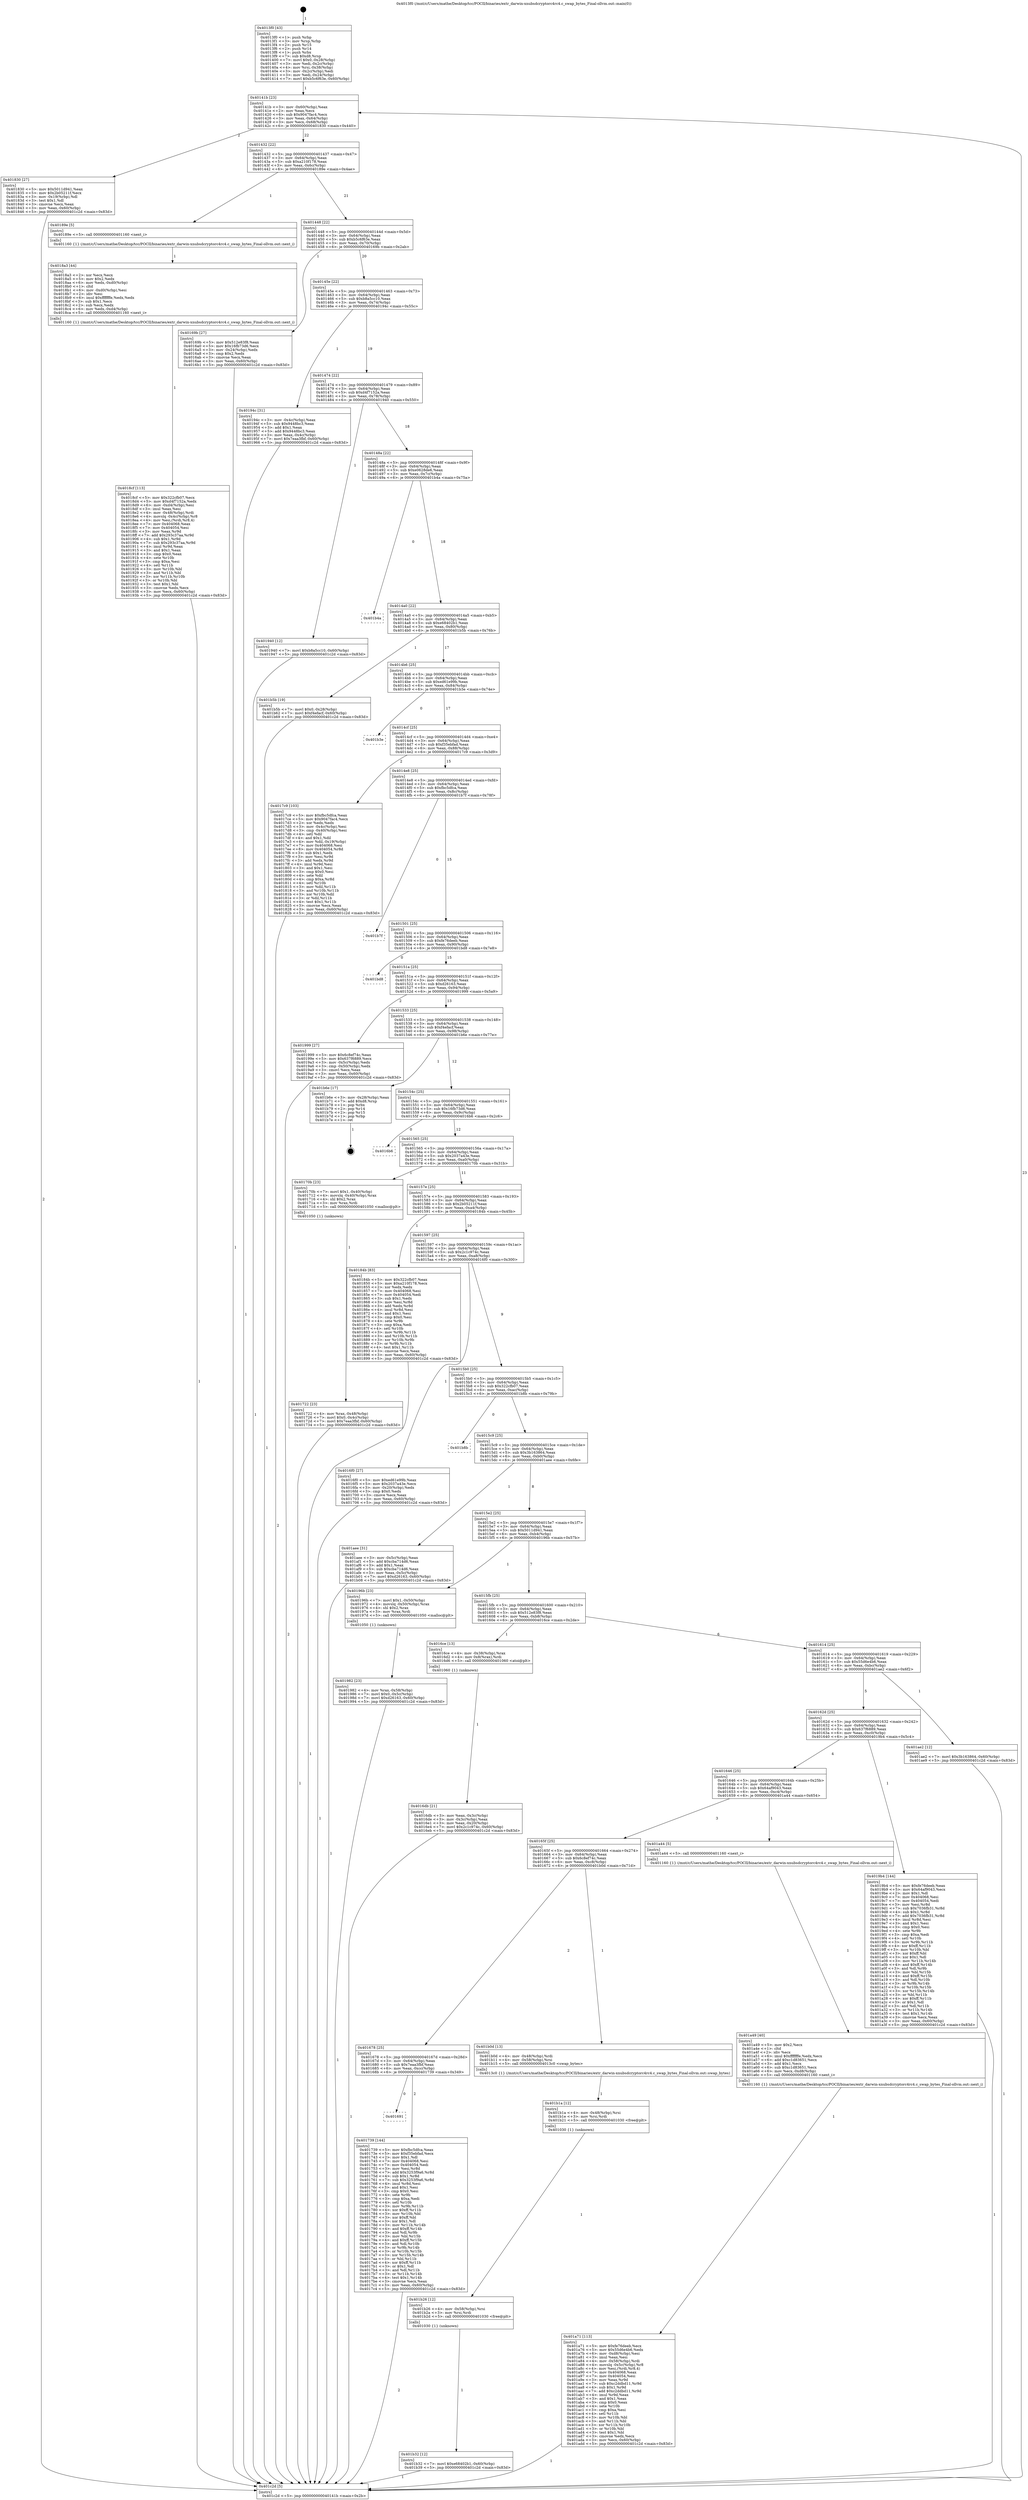 digraph "0x4013f0" {
  label = "0x4013f0 (/mnt/c/Users/mathe/Desktop/tcc/POCII/binaries/extr_darwin-xnubsdcryptorc4rc4.c_swap_bytes_Final-ollvm.out::main(0))"
  labelloc = "t"
  node[shape=record]

  Entry [label="",width=0.3,height=0.3,shape=circle,fillcolor=black,style=filled]
  "0x40141b" [label="{
     0x40141b [23]\l
     | [instrs]\l
     &nbsp;&nbsp;0x40141b \<+3\>: mov -0x60(%rbp),%eax\l
     &nbsp;&nbsp;0x40141e \<+2\>: mov %eax,%ecx\l
     &nbsp;&nbsp;0x401420 \<+6\>: sub $0x9047fac4,%ecx\l
     &nbsp;&nbsp;0x401426 \<+3\>: mov %eax,-0x64(%rbp)\l
     &nbsp;&nbsp;0x401429 \<+3\>: mov %ecx,-0x68(%rbp)\l
     &nbsp;&nbsp;0x40142c \<+6\>: je 0000000000401830 \<main+0x440\>\l
  }"]
  "0x401830" [label="{
     0x401830 [27]\l
     | [instrs]\l
     &nbsp;&nbsp;0x401830 \<+5\>: mov $0x5011d941,%eax\l
     &nbsp;&nbsp;0x401835 \<+5\>: mov $0x2b05211f,%ecx\l
     &nbsp;&nbsp;0x40183a \<+3\>: mov -0x19(%rbp),%dl\l
     &nbsp;&nbsp;0x40183d \<+3\>: test $0x1,%dl\l
     &nbsp;&nbsp;0x401840 \<+3\>: cmovne %ecx,%eax\l
     &nbsp;&nbsp;0x401843 \<+3\>: mov %eax,-0x60(%rbp)\l
     &nbsp;&nbsp;0x401846 \<+5\>: jmp 0000000000401c2d \<main+0x83d\>\l
  }"]
  "0x401432" [label="{
     0x401432 [22]\l
     | [instrs]\l
     &nbsp;&nbsp;0x401432 \<+5\>: jmp 0000000000401437 \<main+0x47\>\l
     &nbsp;&nbsp;0x401437 \<+3\>: mov -0x64(%rbp),%eax\l
     &nbsp;&nbsp;0x40143a \<+5\>: sub $0xa210f178,%eax\l
     &nbsp;&nbsp;0x40143f \<+3\>: mov %eax,-0x6c(%rbp)\l
     &nbsp;&nbsp;0x401442 \<+6\>: je 000000000040189e \<main+0x4ae\>\l
  }"]
  Exit [label="",width=0.3,height=0.3,shape=circle,fillcolor=black,style=filled,peripheries=2]
  "0x40189e" [label="{
     0x40189e [5]\l
     | [instrs]\l
     &nbsp;&nbsp;0x40189e \<+5\>: call 0000000000401160 \<next_i\>\l
     | [calls]\l
     &nbsp;&nbsp;0x401160 \{1\} (/mnt/c/Users/mathe/Desktop/tcc/POCII/binaries/extr_darwin-xnubsdcryptorc4rc4.c_swap_bytes_Final-ollvm.out::next_i)\l
  }"]
  "0x401448" [label="{
     0x401448 [22]\l
     | [instrs]\l
     &nbsp;&nbsp;0x401448 \<+5\>: jmp 000000000040144d \<main+0x5d\>\l
     &nbsp;&nbsp;0x40144d \<+3\>: mov -0x64(%rbp),%eax\l
     &nbsp;&nbsp;0x401450 \<+5\>: sub $0xb5c6f63e,%eax\l
     &nbsp;&nbsp;0x401455 \<+3\>: mov %eax,-0x70(%rbp)\l
     &nbsp;&nbsp;0x401458 \<+6\>: je 000000000040169b \<main+0x2ab\>\l
  }"]
  "0x401b32" [label="{
     0x401b32 [12]\l
     | [instrs]\l
     &nbsp;&nbsp;0x401b32 \<+7\>: movl $0xe68402b1,-0x60(%rbp)\l
     &nbsp;&nbsp;0x401b39 \<+5\>: jmp 0000000000401c2d \<main+0x83d\>\l
  }"]
  "0x40169b" [label="{
     0x40169b [27]\l
     | [instrs]\l
     &nbsp;&nbsp;0x40169b \<+5\>: mov $0x512e83f8,%eax\l
     &nbsp;&nbsp;0x4016a0 \<+5\>: mov $0x16fb73d6,%ecx\l
     &nbsp;&nbsp;0x4016a5 \<+3\>: mov -0x24(%rbp),%edx\l
     &nbsp;&nbsp;0x4016a8 \<+3\>: cmp $0x2,%edx\l
     &nbsp;&nbsp;0x4016ab \<+3\>: cmovne %ecx,%eax\l
     &nbsp;&nbsp;0x4016ae \<+3\>: mov %eax,-0x60(%rbp)\l
     &nbsp;&nbsp;0x4016b1 \<+5\>: jmp 0000000000401c2d \<main+0x83d\>\l
  }"]
  "0x40145e" [label="{
     0x40145e [22]\l
     | [instrs]\l
     &nbsp;&nbsp;0x40145e \<+5\>: jmp 0000000000401463 \<main+0x73\>\l
     &nbsp;&nbsp;0x401463 \<+3\>: mov -0x64(%rbp),%eax\l
     &nbsp;&nbsp;0x401466 \<+5\>: sub $0xb8a5cc10,%eax\l
     &nbsp;&nbsp;0x40146b \<+3\>: mov %eax,-0x74(%rbp)\l
     &nbsp;&nbsp;0x40146e \<+6\>: je 000000000040194c \<main+0x55c\>\l
  }"]
  "0x401c2d" [label="{
     0x401c2d [5]\l
     | [instrs]\l
     &nbsp;&nbsp;0x401c2d \<+5\>: jmp 000000000040141b \<main+0x2b\>\l
  }"]
  "0x4013f0" [label="{
     0x4013f0 [43]\l
     | [instrs]\l
     &nbsp;&nbsp;0x4013f0 \<+1\>: push %rbp\l
     &nbsp;&nbsp;0x4013f1 \<+3\>: mov %rsp,%rbp\l
     &nbsp;&nbsp;0x4013f4 \<+2\>: push %r15\l
     &nbsp;&nbsp;0x4013f6 \<+2\>: push %r14\l
     &nbsp;&nbsp;0x4013f8 \<+1\>: push %rbx\l
     &nbsp;&nbsp;0x4013f9 \<+7\>: sub $0xd8,%rsp\l
     &nbsp;&nbsp;0x401400 \<+7\>: movl $0x0,-0x28(%rbp)\l
     &nbsp;&nbsp;0x401407 \<+3\>: mov %edi,-0x2c(%rbp)\l
     &nbsp;&nbsp;0x40140a \<+4\>: mov %rsi,-0x38(%rbp)\l
     &nbsp;&nbsp;0x40140e \<+3\>: mov -0x2c(%rbp),%edi\l
     &nbsp;&nbsp;0x401411 \<+3\>: mov %edi,-0x24(%rbp)\l
     &nbsp;&nbsp;0x401414 \<+7\>: movl $0xb5c6f63e,-0x60(%rbp)\l
  }"]
  "0x401b26" [label="{
     0x401b26 [12]\l
     | [instrs]\l
     &nbsp;&nbsp;0x401b26 \<+4\>: mov -0x58(%rbp),%rsi\l
     &nbsp;&nbsp;0x401b2a \<+3\>: mov %rsi,%rdi\l
     &nbsp;&nbsp;0x401b2d \<+5\>: call 0000000000401030 \<free@plt\>\l
     | [calls]\l
     &nbsp;&nbsp;0x401030 \{1\} (unknown)\l
  }"]
  "0x40194c" [label="{
     0x40194c [31]\l
     | [instrs]\l
     &nbsp;&nbsp;0x40194c \<+3\>: mov -0x4c(%rbp),%eax\l
     &nbsp;&nbsp;0x40194f \<+5\>: sub $0x9448bc3,%eax\l
     &nbsp;&nbsp;0x401954 \<+3\>: add $0x1,%eax\l
     &nbsp;&nbsp;0x401957 \<+5\>: add $0x9448bc3,%eax\l
     &nbsp;&nbsp;0x40195c \<+3\>: mov %eax,-0x4c(%rbp)\l
     &nbsp;&nbsp;0x40195f \<+7\>: movl $0x7eaa3fbf,-0x60(%rbp)\l
     &nbsp;&nbsp;0x401966 \<+5\>: jmp 0000000000401c2d \<main+0x83d\>\l
  }"]
  "0x401474" [label="{
     0x401474 [22]\l
     | [instrs]\l
     &nbsp;&nbsp;0x401474 \<+5\>: jmp 0000000000401479 \<main+0x89\>\l
     &nbsp;&nbsp;0x401479 \<+3\>: mov -0x64(%rbp),%eax\l
     &nbsp;&nbsp;0x40147c \<+5\>: sub $0xd4f7152a,%eax\l
     &nbsp;&nbsp;0x401481 \<+3\>: mov %eax,-0x78(%rbp)\l
     &nbsp;&nbsp;0x401484 \<+6\>: je 0000000000401940 \<main+0x550\>\l
  }"]
  "0x401b1a" [label="{
     0x401b1a [12]\l
     | [instrs]\l
     &nbsp;&nbsp;0x401b1a \<+4\>: mov -0x48(%rbp),%rsi\l
     &nbsp;&nbsp;0x401b1e \<+3\>: mov %rsi,%rdi\l
     &nbsp;&nbsp;0x401b21 \<+5\>: call 0000000000401030 \<free@plt\>\l
     | [calls]\l
     &nbsp;&nbsp;0x401030 \{1\} (unknown)\l
  }"]
  "0x401940" [label="{
     0x401940 [12]\l
     | [instrs]\l
     &nbsp;&nbsp;0x401940 \<+7\>: movl $0xb8a5cc10,-0x60(%rbp)\l
     &nbsp;&nbsp;0x401947 \<+5\>: jmp 0000000000401c2d \<main+0x83d\>\l
  }"]
  "0x40148a" [label="{
     0x40148a [22]\l
     | [instrs]\l
     &nbsp;&nbsp;0x40148a \<+5\>: jmp 000000000040148f \<main+0x9f\>\l
     &nbsp;&nbsp;0x40148f \<+3\>: mov -0x64(%rbp),%eax\l
     &nbsp;&nbsp;0x401492 \<+5\>: sub $0xe0628de6,%eax\l
     &nbsp;&nbsp;0x401497 \<+3\>: mov %eax,-0x7c(%rbp)\l
     &nbsp;&nbsp;0x40149a \<+6\>: je 0000000000401b4a \<main+0x75a\>\l
  }"]
  "0x401a71" [label="{
     0x401a71 [113]\l
     | [instrs]\l
     &nbsp;&nbsp;0x401a71 \<+5\>: mov $0xfe76deeb,%ecx\l
     &nbsp;&nbsp;0x401a76 \<+5\>: mov $0x55d6e4b6,%edx\l
     &nbsp;&nbsp;0x401a7b \<+6\>: mov -0xd8(%rbp),%esi\l
     &nbsp;&nbsp;0x401a81 \<+3\>: imul %eax,%esi\l
     &nbsp;&nbsp;0x401a84 \<+4\>: mov -0x58(%rbp),%rdi\l
     &nbsp;&nbsp;0x401a88 \<+4\>: movslq -0x5c(%rbp),%r8\l
     &nbsp;&nbsp;0x401a8c \<+4\>: mov %esi,(%rdi,%r8,4)\l
     &nbsp;&nbsp;0x401a90 \<+7\>: mov 0x404068,%eax\l
     &nbsp;&nbsp;0x401a97 \<+7\>: mov 0x404054,%esi\l
     &nbsp;&nbsp;0x401a9e \<+3\>: mov %eax,%r9d\l
     &nbsp;&nbsp;0x401aa1 \<+7\>: sub $0xc2ddbd11,%r9d\l
     &nbsp;&nbsp;0x401aa8 \<+4\>: sub $0x1,%r9d\l
     &nbsp;&nbsp;0x401aac \<+7\>: add $0xc2ddbd11,%r9d\l
     &nbsp;&nbsp;0x401ab3 \<+4\>: imul %r9d,%eax\l
     &nbsp;&nbsp;0x401ab7 \<+3\>: and $0x1,%eax\l
     &nbsp;&nbsp;0x401aba \<+3\>: cmp $0x0,%eax\l
     &nbsp;&nbsp;0x401abd \<+4\>: sete %r10b\l
     &nbsp;&nbsp;0x401ac1 \<+3\>: cmp $0xa,%esi\l
     &nbsp;&nbsp;0x401ac4 \<+4\>: setl %r11b\l
     &nbsp;&nbsp;0x401ac8 \<+3\>: mov %r10b,%bl\l
     &nbsp;&nbsp;0x401acb \<+3\>: and %r11b,%bl\l
     &nbsp;&nbsp;0x401ace \<+3\>: xor %r11b,%r10b\l
     &nbsp;&nbsp;0x401ad1 \<+3\>: or %r10b,%bl\l
     &nbsp;&nbsp;0x401ad4 \<+3\>: test $0x1,%bl\l
     &nbsp;&nbsp;0x401ad7 \<+3\>: cmovne %edx,%ecx\l
     &nbsp;&nbsp;0x401ada \<+3\>: mov %ecx,-0x60(%rbp)\l
     &nbsp;&nbsp;0x401add \<+5\>: jmp 0000000000401c2d \<main+0x83d\>\l
  }"]
  "0x401b4a" [label="{
     0x401b4a\l
  }", style=dashed]
  "0x4014a0" [label="{
     0x4014a0 [22]\l
     | [instrs]\l
     &nbsp;&nbsp;0x4014a0 \<+5\>: jmp 00000000004014a5 \<main+0xb5\>\l
     &nbsp;&nbsp;0x4014a5 \<+3\>: mov -0x64(%rbp),%eax\l
     &nbsp;&nbsp;0x4014a8 \<+5\>: sub $0xe68402b1,%eax\l
     &nbsp;&nbsp;0x4014ad \<+3\>: mov %eax,-0x80(%rbp)\l
     &nbsp;&nbsp;0x4014b0 \<+6\>: je 0000000000401b5b \<main+0x76b\>\l
  }"]
  "0x401a49" [label="{
     0x401a49 [40]\l
     | [instrs]\l
     &nbsp;&nbsp;0x401a49 \<+5\>: mov $0x2,%ecx\l
     &nbsp;&nbsp;0x401a4e \<+1\>: cltd\l
     &nbsp;&nbsp;0x401a4f \<+2\>: idiv %ecx\l
     &nbsp;&nbsp;0x401a51 \<+6\>: imul $0xfffffffe,%edx,%ecx\l
     &nbsp;&nbsp;0x401a57 \<+6\>: add $0xc1d83651,%ecx\l
     &nbsp;&nbsp;0x401a5d \<+3\>: add $0x1,%ecx\l
     &nbsp;&nbsp;0x401a60 \<+6\>: sub $0xc1d83651,%ecx\l
     &nbsp;&nbsp;0x401a66 \<+6\>: mov %ecx,-0xd8(%rbp)\l
     &nbsp;&nbsp;0x401a6c \<+5\>: call 0000000000401160 \<next_i\>\l
     | [calls]\l
     &nbsp;&nbsp;0x401160 \{1\} (/mnt/c/Users/mathe/Desktop/tcc/POCII/binaries/extr_darwin-xnubsdcryptorc4rc4.c_swap_bytes_Final-ollvm.out::next_i)\l
  }"]
  "0x401b5b" [label="{
     0x401b5b [19]\l
     | [instrs]\l
     &nbsp;&nbsp;0x401b5b \<+7\>: movl $0x0,-0x28(%rbp)\l
     &nbsp;&nbsp;0x401b62 \<+7\>: movl $0xf4efacf,-0x60(%rbp)\l
     &nbsp;&nbsp;0x401b69 \<+5\>: jmp 0000000000401c2d \<main+0x83d\>\l
  }"]
  "0x4014b6" [label="{
     0x4014b6 [25]\l
     | [instrs]\l
     &nbsp;&nbsp;0x4014b6 \<+5\>: jmp 00000000004014bb \<main+0xcb\>\l
     &nbsp;&nbsp;0x4014bb \<+3\>: mov -0x64(%rbp),%eax\l
     &nbsp;&nbsp;0x4014be \<+5\>: sub $0xed61e99b,%eax\l
     &nbsp;&nbsp;0x4014c3 \<+6\>: mov %eax,-0x84(%rbp)\l
     &nbsp;&nbsp;0x4014c9 \<+6\>: je 0000000000401b3e \<main+0x74e\>\l
  }"]
  "0x401982" [label="{
     0x401982 [23]\l
     | [instrs]\l
     &nbsp;&nbsp;0x401982 \<+4\>: mov %rax,-0x58(%rbp)\l
     &nbsp;&nbsp;0x401986 \<+7\>: movl $0x0,-0x5c(%rbp)\l
     &nbsp;&nbsp;0x40198d \<+7\>: movl $0xd26163,-0x60(%rbp)\l
     &nbsp;&nbsp;0x401994 \<+5\>: jmp 0000000000401c2d \<main+0x83d\>\l
  }"]
  "0x401b3e" [label="{
     0x401b3e\l
  }", style=dashed]
  "0x4014cf" [label="{
     0x4014cf [25]\l
     | [instrs]\l
     &nbsp;&nbsp;0x4014cf \<+5\>: jmp 00000000004014d4 \<main+0xe4\>\l
     &nbsp;&nbsp;0x4014d4 \<+3\>: mov -0x64(%rbp),%eax\l
     &nbsp;&nbsp;0x4014d7 \<+5\>: sub $0xf35ebfad,%eax\l
     &nbsp;&nbsp;0x4014dc \<+6\>: mov %eax,-0x88(%rbp)\l
     &nbsp;&nbsp;0x4014e2 \<+6\>: je 00000000004017c9 \<main+0x3d9\>\l
  }"]
  "0x4018cf" [label="{
     0x4018cf [113]\l
     | [instrs]\l
     &nbsp;&nbsp;0x4018cf \<+5\>: mov $0x322cfb07,%ecx\l
     &nbsp;&nbsp;0x4018d4 \<+5\>: mov $0xd4f7152a,%edx\l
     &nbsp;&nbsp;0x4018d9 \<+6\>: mov -0xd4(%rbp),%esi\l
     &nbsp;&nbsp;0x4018df \<+3\>: imul %eax,%esi\l
     &nbsp;&nbsp;0x4018e2 \<+4\>: mov -0x48(%rbp),%rdi\l
     &nbsp;&nbsp;0x4018e6 \<+4\>: movslq -0x4c(%rbp),%r8\l
     &nbsp;&nbsp;0x4018ea \<+4\>: mov %esi,(%rdi,%r8,4)\l
     &nbsp;&nbsp;0x4018ee \<+7\>: mov 0x404068,%eax\l
     &nbsp;&nbsp;0x4018f5 \<+7\>: mov 0x404054,%esi\l
     &nbsp;&nbsp;0x4018fc \<+3\>: mov %eax,%r9d\l
     &nbsp;&nbsp;0x4018ff \<+7\>: add $0x293c37aa,%r9d\l
     &nbsp;&nbsp;0x401906 \<+4\>: sub $0x1,%r9d\l
     &nbsp;&nbsp;0x40190a \<+7\>: sub $0x293c37aa,%r9d\l
     &nbsp;&nbsp;0x401911 \<+4\>: imul %r9d,%eax\l
     &nbsp;&nbsp;0x401915 \<+3\>: and $0x1,%eax\l
     &nbsp;&nbsp;0x401918 \<+3\>: cmp $0x0,%eax\l
     &nbsp;&nbsp;0x40191b \<+4\>: sete %r10b\l
     &nbsp;&nbsp;0x40191f \<+3\>: cmp $0xa,%esi\l
     &nbsp;&nbsp;0x401922 \<+4\>: setl %r11b\l
     &nbsp;&nbsp;0x401926 \<+3\>: mov %r10b,%bl\l
     &nbsp;&nbsp;0x401929 \<+3\>: and %r11b,%bl\l
     &nbsp;&nbsp;0x40192c \<+3\>: xor %r11b,%r10b\l
     &nbsp;&nbsp;0x40192f \<+3\>: or %r10b,%bl\l
     &nbsp;&nbsp;0x401932 \<+3\>: test $0x1,%bl\l
     &nbsp;&nbsp;0x401935 \<+3\>: cmovne %edx,%ecx\l
     &nbsp;&nbsp;0x401938 \<+3\>: mov %ecx,-0x60(%rbp)\l
     &nbsp;&nbsp;0x40193b \<+5\>: jmp 0000000000401c2d \<main+0x83d\>\l
  }"]
  "0x4017c9" [label="{
     0x4017c9 [103]\l
     | [instrs]\l
     &nbsp;&nbsp;0x4017c9 \<+5\>: mov $0xfbc5dfca,%eax\l
     &nbsp;&nbsp;0x4017ce \<+5\>: mov $0x9047fac4,%ecx\l
     &nbsp;&nbsp;0x4017d3 \<+2\>: xor %edx,%edx\l
     &nbsp;&nbsp;0x4017d5 \<+3\>: mov -0x4c(%rbp),%esi\l
     &nbsp;&nbsp;0x4017d8 \<+3\>: cmp -0x40(%rbp),%esi\l
     &nbsp;&nbsp;0x4017db \<+4\>: setl %dil\l
     &nbsp;&nbsp;0x4017df \<+4\>: and $0x1,%dil\l
     &nbsp;&nbsp;0x4017e3 \<+4\>: mov %dil,-0x19(%rbp)\l
     &nbsp;&nbsp;0x4017e7 \<+7\>: mov 0x404068,%esi\l
     &nbsp;&nbsp;0x4017ee \<+8\>: mov 0x404054,%r8d\l
     &nbsp;&nbsp;0x4017f6 \<+3\>: sub $0x1,%edx\l
     &nbsp;&nbsp;0x4017f9 \<+3\>: mov %esi,%r9d\l
     &nbsp;&nbsp;0x4017fc \<+3\>: add %edx,%r9d\l
     &nbsp;&nbsp;0x4017ff \<+4\>: imul %r9d,%esi\l
     &nbsp;&nbsp;0x401803 \<+3\>: and $0x1,%esi\l
     &nbsp;&nbsp;0x401806 \<+3\>: cmp $0x0,%esi\l
     &nbsp;&nbsp;0x401809 \<+4\>: sete %dil\l
     &nbsp;&nbsp;0x40180d \<+4\>: cmp $0xa,%r8d\l
     &nbsp;&nbsp;0x401811 \<+4\>: setl %r10b\l
     &nbsp;&nbsp;0x401815 \<+3\>: mov %dil,%r11b\l
     &nbsp;&nbsp;0x401818 \<+3\>: and %r10b,%r11b\l
     &nbsp;&nbsp;0x40181b \<+3\>: xor %r10b,%dil\l
     &nbsp;&nbsp;0x40181e \<+3\>: or %dil,%r11b\l
     &nbsp;&nbsp;0x401821 \<+4\>: test $0x1,%r11b\l
     &nbsp;&nbsp;0x401825 \<+3\>: cmovne %ecx,%eax\l
     &nbsp;&nbsp;0x401828 \<+3\>: mov %eax,-0x60(%rbp)\l
     &nbsp;&nbsp;0x40182b \<+5\>: jmp 0000000000401c2d \<main+0x83d\>\l
  }"]
  "0x4014e8" [label="{
     0x4014e8 [25]\l
     | [instrs]\l
     &nbsp;&nbsp;0x4014e8 \<+5\>: jmp 00000000004014ed \<main+0xfd\>\l
     &nbsp;&nbsp;0x4014ed \<+3\>: mov -0x64(%rbp),%eax\l
     &nbsp;&nbsp;0x4014f0 \<+5\>: sub $0xfbc5dfca,%eax\l
     &nbsp;&nbsp;0x4014f5 \<+6\>: mov %eax,-0x8c(%rbp)\l
     &nbsp;&nbsp;0x4014fb \<+6\>: je 0000000000401b7f \<main+0x78f\>\l
  }"]
  "0x4018a3" [label="{
     0x4018a3 [44]\l
     | [instrs]\l
     &nbsp;&nbsp;0x4018a3 \<+2\>: xor %ecx,%ecx\l
     &nbsp;&nbsp;0x4018a5 \<+5\>: mov $0x2,%edx\l
     &nbsp;&nbsp;0x4018aa \<+6\>: mov %edx,-0xd0(%rbp)\l
     &nbsp;&nbsp;0x4018b0 \<+1\>: cltd\l
     &nbsp;&nbsp;0x4018b1 \<+6\>: mov -0xd0(%rbp),%esi\l
     &nbsp;&nbsp;0x4018b7 \<+2\>: idiv %esi\l
     &nbsp;&nbsp;0x4018b9 \<+6\>: imul $0xfffffffe,%edx,%edx\l
     &nbsp;&nbsp;0x4018bf \<+3\>: sub $0x1,%ecx\l
     &nbsp;&nbsp;0x4018c2 \<+2\>: sub %ecx,%edx\l
     &nbsp;&nbsp;0x4018c4 \<+6\>: mov %edx,-0xd4(%rbp)\l
     &nbsp;&nbsp;0x4018ca \<+5\>: call 0000000000401160 \<next_i\>\l
     | [calls]\l
     &nbsp;&nbsp;0x401160 \{1\} (/mnt/c/Users/mathe/Desktop/tcc/POCII/binaries/extr_darwin-xnubsdcryptorc4rc4.c_swap_bytes_Final-ollvm.out::next_i)\l
  }"]
  "0x401b7f" [label="{
     0x401b7f\l
  }", style=dashed]
  "0x401501" [label="{
     0x401501 [25]\l
     | [instrs]\l
     &nbsp;&nbsp;0x401501 \<+5\>: jmp 0000000000401506 \<main+0x116\>\l
     &nbsp;&nbsp;0x401506 \<+3\>: mov -0x64(%rbp),%eax\l
     &nbsp;&nbsp;0x401509 \<+5\>: sub $0xfe76deeb,%eax\l
     &nbsp;&nbsp;0x40150e \<+6\>: mov %eax,-0x90(%rbp)\l
     &nbsp;&nbsp;0x401514 \<+6\>: je 0000000000401bd8 \<main+0x7e8\>\l
  }"]
  "0x401691" [label="{
     0x401691\l
  }", style=dashed]
  "0x401bd8" [label="{
     0x401bd8\l
  }", style=dashed]
  "0x40151a" [label="{
     0x40151a [25]\l
     | [instrs]\l
     &nbsp;&nbsp;0x40151a \<+5\>: jmp 000000000040151f \<main+0x12f\>\l
     &nbsp;&nbsp;0x40151f \<+3\>: mov -0x64(%rbp),%eax\l
     &nbsp;&nbsp;0x401522 \<+5\>: sub $0xd26163,%eax\l
     &nbsp;&nbsp;0x401527 \<+6\>: mov %eax,-0x94(%rbp)\l
     &nbsp;&nbsp;0x40152d \<+6\>: je 0000000000401999 \<main+0x5a9\>\l
  }"]
  "0x401739" [label="{
     0x401739 [144]\l
     | [instrs]\l
     &nbsp;&nbsp;0x401739 \<+5\>: mov $0xfbc5dfca,%eax\l
     &nbsp;&nbsp;0x40173e \<+5\>: mov $0xf35ebfad,%ecx\l
     &nbsp;&nbsp;0x401743 \<+2\>: mov $0x1,%dl\l
     &nbsp;&nbsp;0x401745 \<+7\>: mov 0x404068,%esi\l
     &nbsp;&nbsp;0x40174c \<+7\>: mov 0x404054,%edi\l
     &nbsp;&nbsp;0x401753 \<+3\>: mov %esi,%r8d\l
     &nbsp;&nbsp;0x401756 \<+7\>: add $0x3253f9a6,%r8d\l
     &nbsp;&nbsp;0x40175d \<+4\>: sub $0x1,%r8d\l
     &nbsp;&nbsp;0x401761 \<+7\>: sub $0x3253f9a6,%r8d\l
     &nbsp;&nbsp;0x401768 \<+4\>: imul %r8d,%esi\l
     &nbsp;&nbsp;0x40176c \<+3\>: and $0x1,%esi\l
     &nbsp;&nbsp;0x40176f \<+3\>: cmp $0x0,%esi\l
     &nbsp;&nbsp;0x401772 \<+4\>: sete %r9b\l
     &nbsp;&nbsp;0x401776 \<+3\>: cmp $0xa,%edi\l
     &nbsp;&nbsp;0x401779 \<+4\>: setl %r10b\l
     &nbsp;&nbsp;0x40177d \<+3\>: mov %r9b,%r11b\l
     &nbsp;&nbsp;0x401780 \<+4\>: xor $0xff,%r11b\l
     &nbsp;&nbsp;0x401784 \<+3\>: mov %r10b,%bl\l
     &nbsp;&nbsp;0x401787 \<+3\>: xor $0xff,%bl\l
     &nbsp;&nbsp;0x40178a \<+3\>: xor $0x1,%dl\l
     &nbsp;&nbsp;0x40178d \<+3\>: mov %r11b,%r14b\l
     &nbsp;&nbsp;0x401790 \<+4\>: and $0xff,%r14b\l
     &nbsp;&nbsp;0x401794 \<+3\>: and %dl,%r9b\l
     &nbsp;&nbsp;0x401797 \<+3\>: mov %bl,%r15b\l
     &nbsp;&nbsp;0x40179a \<+4\>: and $0xff,%r15b\l
     &nbsp;&nbsp;0x40179e \<+3\>: and %dl,%r10b\l
     &nbsp;&nbsp;0x4017a1 \<+3\>: or %r9b,%r14b\l
     &nbsp;&nbsp;0x4017a4 \<+3\>: or %r10b,%r15b\l
     &nbsp;&nbsp;0x4017a7 \<+3\>: xor %r15b,%r14b\l
     &nbsp;&nbsp;0x4017aa \<+3\>: or %bl,%r11b\l
     &nbsp;&nbsp;0x4017ad \<+4\>: xor $0xff,%r11b\l
     &nbsp;&nbsp;0x4017b1 \<+3\>: or $0x1,%dl\l
     &nbsp;&nbsp;0x4017b4 \<+3\>: and %dl,%r11b\l
     &nbsp;&nbsp;0x4017b7 \<+3\>: or %r11b,%r14b\l
     &nbsp;&nbsp;0x4017ba \<+4\>: test $0x1,%r14b\l
     &nbsp;&nbsp;0x4017be \<+3\>: cmovne %ecx,%eax\l
     &nbsp;&nbsp;0x4017c1 \<+3\>: mov %eax,-0x60(%rbp)\l
     &nbsp;&nbsp;0x4017c4 \<+5\>: jmp 0000000000401c2d \<main+0x83d\>\l
  }"]
  "0x401999" [label="{
     0x401999 [27]\l
     | [instrs]\l
     &nbsp;&nbsp;0x401999 \<+5\>: mov $0x6c8ef74c,%eax\l
     &nbsp;&nbsp;0x40199e \<+5\>: mov $0x637f6889,%ecx\l
     &nbsp;&nbsp;0x4019a3 \<+3\>: mov -0x5c(%rbp),%edx\l
     &nbsp;&nbsp;0x4019a6 \<+3\>: cmp -0x50(%rbp),%edx\l
     &nbsp;&nbsp;0x4019a9 \<+3\>: cmovl %ecx,%eax\l
     &nbsp;&nbsp;0x4019ac \<+3\>: mov %eax,-0x60(%rbp)\l
     &nbsp;&nbsp;0x4019af \<+5\>: jmp 0000000000401c2d \<main+0x83d\>\l
  }"]
  "0x401533" [label="{
     0x401533 [25]\l
     | [instrs]\l
     &nbsp;&nbsp;0x401533 \<+5\>: jmp 0000000000401538 \<main+0x148\>\l
     &nbsp;&nbsp;0x401538 \<+3\>: mov -0x64(%rbp),%eax\l
     &nbsp;&nbsp;0x40153b \<+5\>: sub $0xf4efacf,%eax\l
     &nbsp;&nbsp;0x401540 \<+6\>: mov %eax,-0x98(%rbp)\l
     &nbsp;&nbsp;0x401546 \<+6\>: je 0000000000401b6e \<main+0x77e\>\l
  }"]
  "0x401678" [label="{
     0x401678 [25]\l
     | [instrs]\l
     &nbsp;&nbsp;0x401678 \<+5\>: jmp 000000000040167d \<main+0x28d\>\l
     &nbsp;&nbsp;0x40167d \<+3\>: mov -0x64(%rbp),%eax\l
     &nbsp;&nbsp;0x401680 \<+5\>: sub $0x7eaa3fbf,%eax\l
     &nbsp;&nbsp;0x401685 \<+6\>: mov %eax,-0xcc(%rbp)\l
     &nbsp;&nbsp;0x40168b \<+6\>: je 0000000000401739 \<main+0x349\>\l
  }"]
  "0x401b6e" [label="{
     0x401b6e [17]\l
     | [instrs]\l
     &nbsp;&nbsp;0x401b6e \<+3\>: mov -0x28(%rbp),%eax\l
     &nbsp;&nbsp;0x401b71 \<+7\>: add $0xd8,%rsp\l
     &nbsp;&nbsp;0x401b78 \<+1\>: pop %rbx\l
     &nbsp;&nbsp;0x401b79 \<+2\>: pop %r14\l
     &nbsp;&nbsp;0x401b7b \<+2\>: pop %r15\l
     &nbsp;&nbsp;0x401b7d \<+1\>: pop %rbp\l
     &nbsp;&nbsp;0x401b7e \<+1\>: ret\l
  }"]
  "0x40154c" [label="{
     0x40154c [25]\l
     | [instrs]\l
     &nbsp;&nbsp;0x40154c \<+5\>: jmp 0000000000401551 \<main+0x161\>\l
     &nbsp;&nbsp;0x401551 \<+3\>: mov -0x64(%rbp),%eax\l
     &nbsp;&nbsp;0x401554 \<+5\>: sub $0x16fb73d6,%eax\l
     &nbsp;&nbsp;0x401559 \<+6\>: mov %eax,-0x9c(%rbp)\l
     &nbsp;&nbsp;0x40155f \<+6\>: je 00000000004016b6 \<main+0x2c6\>\l
  }"]
  "0x401b0d" [label="{
     0x401b0d [13]\l
     | [instrs]\l
     &nbsp;&nbsp;0x401b0d \<+4\>: mov -0x48(%rbp),%rdi\l
     &nbsp;&nbsp;0x401b11 \<+4\>: mov -0x58(%rbp),%rsi\l
     &nbsp;&nbsp;0x401b15 \<+5\>: call 00000000004013c0 \<swap_bytes\>\l
     | [calls]\l
     &nbsp;&nbsp;0x4013c0 \{1\} (/mnt/c/Users/mathe/Desktop/tcc/POCII/binaries/extr_darwin-xnubsdcryptorc4rc4.c_swap_bytes_Final-ollvm.out::swap_bytes)\l
  }"]
  "0x4016b6" [label="{
     0x4016b6\l
  }", style=dashed]
  "0x401565" [label="{
     0x401565 [25]\l
     | [instrs]\l
     &nbsp;&nbsp;0x401565 \<+5\>: jmp 000000000040156a \<main+0x17a\>\l
     &nbsp;&nbsp;0x40156a \<+3\>: mov -0x64(%rbp),%eax\l
     &nbsp;&nbsp;0x40156d \<+5\>: sub $0x2037a43e,%eax\l
     &nbsp;&nbsp;0x401572 \<+6\>: mov %eax,-0xa0(%rbp)\l
     &nbsp;&nbsp;0x401578 \<+6\>: je 000000000040170b \<main+0x31b\>\l
  }"]
  "0x40165f" [label="{
     0x40165f [25]\l
     | [instrs]\l
     &nbsp;&nbsp;0x40165f \<+5\>: jmp 0000000000401664 \<main+0x274\>\l
     &nbsp;&nbsp;0x401664 \<+3\>: mov -0x64(%rbp),%eax\l
     &nbsp;&nbsp;0x401667 \<+5\>: sub $0x6c8ef74c,%eax\l
     &nbsp;&nbsp;0x40166c \<+6\>: mov %eax,-0xc8(%rbp)\l
     &nbsp;&nbsp;0x401672 \<+6\>: je 0000000000401b0d \<main+0x71d\>\l
  }"]
  "0x40170b" [label="{
     0x40170b [23]\l
     | [instrs]\l
     &nbsp;&nbsp;0x40170b \<+7\>: movl $0x1,-0x40(%rbp)\l
     &nbsp;&nbsp;0x401712 \<+4\>: movslq -0x40(%rbp),%rax\l
     &nbsp;&nbsp;0x401716 \<+4\>: shl $0x2,%rax\l
     &nbsp;&nbsp;0x40171a \<+3\>: mov %rax,%rdi\l
     &nbsp;&nbsp;0x40171d \<+5\>: call 0000000000401050 \<malloc@plt\>\l
     | [calls]\l
     &nbsp;&nbsp;0x401050 \{1\} (unknown)\l
  }"]
  "0x40157e" [label="{
     0x40157e [25]\l
     | [instrs]\l
     &nbsp;&nbsp;0x40157e \<+5\>: jmp 0000000000401583 \<main+0x193\>\l
     &nbsp;&nbsp;0x401583 \<+3\>: mov -0x64(%rbp),%eax\l
     &nbsp;&nbsp;0x401586 \<+5\>: sub $0x2b05211f,%eax\l
     &nbsp;&nbsp;0x40158b \<+6\>: mov %eax,-0xa4(%rbp)\l
     &nbsp;&nbsp;0x401591 \<+6\>: je 000000000040184b \<main+0x45b\>\l
  }"]
  "0x401a44" [label="{
     0x401a44 [5]\l
     | [instrs]\l
     &nbsp;&nbsp;0x401a44 \<+5\>: call 0000000000401160 \<next_i\>\l
     | [calls]\l
     &nbsp;&nbsp;0x401160 \{1\} (/mnt/c/Users/mathe/Desktop/tcc/POCII/binaries/extr_darwin-xnubsdcryptorc4rc4.c_swap_bytes_Final-ollvm.out::next_i)\l
  }"]
  "0x40184b" [label="{
     0x40184b [83]\l
     | [instrs]\l
     &nbsp;&nbsp;0x40184b \<+5\>: mov $0x322cfb07,%eax\l
     &nbsp;&nbsp;0x401850 \<+5\>: mov $0xa210f178,%ecx\l
     &nbsp;&nbsp;0x401855 \<+2\>: xor %edx,%edx\l
     &nbsp;&nbsp;0x401857 \<+7\>: mov 0x404068,%esi\l
     &nbsp;&nbsp;0x40185e \<+7\>: mov 0x404054,%edi\l
     &nbsp;&nbsp;0x401865 \<+3\>: sub $0x1,%edx\l
     &nbsp;&nbsp;0x401868 \<+3\>: mov %esi,%r8d\l
     &nbsp;&nbsp;0x40186b \<+3\>: add %edx,%r8d\l
     &nbsp;&nbsp;0x40186e \<+4\>: imul %r8d,%esi\l
     &nbsp;&nbsp;0x401872 \<+3\>: and $0x1,%esi\l
     &nbsp;&nbsp;0x401875 \<+3\>: cmp $0x0,%esi\l
     &nbsp;&nbsp;0x401878 \<+4\>: sete %r9b\l
     &nbsp;&nbsp;0x40187c \<+3\>: cmp $0xa,%edi\l
     &nbsp;&nbsp;0x40187f \<+4\>: setl %r10b\l
     &nbsp;&nbsp;0x401883 \<+3\>: mov %r9b,%r11b\l
     &nbsp;&nbsp;0x401886 \<+3\>: and %r10b,%r11b\l
     &nbsp;&nbsp;0x401889 \<+3\>: xor %r10b,%r9b\l
     &nbsp;&nbsp;0x40188c \<+3\>: or %r9b,%r11b\l
     &nbsp;&nbsp;0x40188f \<+4\>: test $0x1,%r11b\l
     &nbsp;&nbsp;0x401893 \<+3\>: cmovne %ecx,%eax\l
     &nbsp;&nbsp;0x401896 \<+3\>: mov %eax,-0x60(%rbp)\l
     &nbsp;&nbsp;0x401899 \<+5\>: jmp 0000000000401c2d \<main+0x83d\>\l
  }"]
  "0x401597" [label="{
     0x401597 [25]\l
     | [instrs]\l
     &nbsp;&nbsp;0x401597 \<+5\>: jmp 000000000040159c \<main+0x1ac\>\l
     &nbsp;&nbsp;0x40159c \<+3\>: mov -0x64(%rbp),%eax\l
     &nbsp;&nbsp;0x40159f \<+5\>: sub $0x2c1c974c,%eax\l
     &nbsp;&nbsp;0x4015a4 \<+6\>: mov %eax,-0xa8(%rbp)\l
     &nbsp;&nbsp;0x4015aa \<+6\>: je 00000000004016f0 \<main+0x300\>\l
  }"]
  "0x401646" [label="{
     0x401646 [25]\l
     | [instrs]\l
     &nbsp;&nbsp;0x401646 \<+5\>: jmp 000000000040164b \<main+0x25b\>\l
     &nbsp;&nbsp;0x40164b \<+3\>: mov -0x64(%rbp),%eax\l
     &nbsp;&nbsp;0x40164e \<+5\>: sub $0x64af9043,%eax\l
     &nbsp;&nbsp;0x401653 \<+6\>: mov %eax,-0xc4(%rbp)\l
     &nbsp;&nbsp;0x401659 \<+6\>: je 0000000000401a44 \<main+0x654\>\l
  }"]
  "0x4016f0" [label="{
     0x4016f0 [27]\l
     | [instrs]\l
     &nbsp;&nbsp;0x4016f0 \<+5\>: mov $0xed61e99b,%eax\l
     &nbsp;&nbsp;0x4016f5 \<+5\>: mov $0x2037a43e,%ecx\l
     &nbsp;&nbsp;0x4016fa \<+3\>: mov -0x20(%rbp),%edx\l
     &nbsp;&nbsp;0x4016fd \<+3\>: cmp $0x0,%edx\l
     &nbsp;&nbsp;0x401700 \<+3\>: cmove %ecx,%eax\l
     &nbsp;&nbsp;0x401703 \<+3\>: mov %eax,-0x60(%rbp)\l
     &nbsp;&nbsp;0x401706 \<+5\>: jmp 0000000000401c2d \<main+0x83d\>\l
  }"]
  "0x4015b0" [label="{
     0x4015b0 [25]\l
     | [instrs]\l
     &nbsp;&nbsp;0x4015b0 \<+5\>: jmp 00000000004015b5 \<main+0x1c5\>\l
     &nbsp;&nbsp;0x4015b5 \<+3\>: mov -0x64(%rbp),%eax\l
     &nbsp;&nbsp;0x4015b8 \<+5\>: sub $0x322cfb07,%eax\l
     &nbsp;&nbsp;0x4015bd \<+6\>: mov %eax,-0xac(%rbp)\l
     &nbsp;&nbsp;0x4015c3 \<+6\>: je 0000000000401b8b \<main+0x79b\>\l
  }"]
  "0x4019b4" [label="{
     0x4019b4 [144]\l
     | [instrs]\l
     &nbsp;&nbsp;0x4019b4 \<+5\>: mov $0xfe76deeb,%eax\l
     &nbsp;&nbsp;0x4019b9 \<+5\>: mov $0x64af9043,%ecx\l
     &nbsp;&nbsp;0x4019be \<+2\>: mov $0x1,%dl\l
     &nbsp;&nbsp;0x4019c0 \<+7\>: mov 0x404068,%esi\l
     &nbsp;&nbsp;0x4019c7 \<+7\>: mov 0x404054,%edi\l
     &nbsp;&nbsp;0x4019ce \<+3\>: mov %esi,%r8d\l
     &nbsp;&nbsp;0x4019d1 \<+7\>: sub $0x7036fb31,%r8d\l
     &nbsp;&nbsp;0x4019d8 \<+4\>: sub $0x1,%r8d\l
     &nbsp;&nbsp;0x4019dc \<+7\>: add $0x7036fb31,%r8d\l
     &nbsp;&nbsp;0x4019e3 \<+4\>: imul %r8d,%esi\l
     &nbsp;&nbsp;0x4019e7 \<+3\>: and $0x1,%esi\l
     &nbsp;&nbsp;0x4019ea \<+3\>: cmp $0x0,%esi\l
     &nbsp;&nbsp;0x4019ed \<+4\>: sete %r9b\l
     &nbsp;&nbsp;0x4019f1 \<+3\>: cmp $0xa,%edi\l
     &nbsp;&nbsp;0x4019f4 \<+4\>: setl %r10b\l
     &nbsp;&nbsp;0x4019f8 \<+3\>: mov %r9b,%r11b\l
     &nbsp;&nbsp;0x4019fb \<+4\>: xor $0xff,%r11b\l
     &nbsp;&nbsp;0x4019ff \<+3\>: mov %r10b,%bl\l
     &nbsp;&nbsp;0x401a02 \<+3\>: xor $0xff,%bl\l
     &nbsp;&nbsp;0x401a05 \<+3\>: xor $0x1,%dl\l
     &nbsp;&nbsp;0x401a08 \<+3\>: mov %r11b,%r14b\l
     &nbsp;&nbsp;0x401a0b \<+4\>: and $0xff,%r14b\l
     &nbsp;&nbsp;0x401a0f \<+3\>: and %dl,%r9b\l
     &nbsp;&nbsp;0x401a12 \<+3\>: mov %bl,%r15b\l
     &nbsp;&nbsp;0x401a15 \<+4\>: and $0xff,%r15b\l
     &nbsp;&nbsp;0x401a19 \<+3\>: and %dl,%r10b\l
     &nbsp;&nbsp;0x401a1c \<+3\>: or %r9b,%r14b\l
     &nbsp;&nbsp;0x401a1f \<+3\>: or %r10b,%r15b\l
     &nbsp;&nbsp;0x401a22 \<+3\>: xor %r15b,%r14b\l
     &nbsp;&nbsp;0x401a25 \<+3\>: or %bl,%r11b\l
     &nbsp;&nbsp;0x401a28 \<+4\>: xor $0xff,%r11b\l
     &nbsp;&nbsp;0x401a2c \<+3\>: or $0x1,%dl\l
     &nbsp;&nbsp;0x401a2f \<+3\>: and %dl,%r11b\l
     &nbsp;&nbsp;0x401a32 \<+3\>: or %r11b,%r14b\l
     &nbsp;&nbsp;0x401a35 \<+4\>: test $0x1,%r14b\l
     &nbsp;&nbsp;0x401a39 \<+3\>: cmovne %ecx,%eax\l
     &nbsp;&nbsp;0x401a3c \<+3\>: mov %eax,-0x60(%rbp)\l
     &nbsp;&nbsp;0x401a3f \<+5\>: jmp 0000000000401c2d \<main+0x83d\>\l
  }"]
  "0x401b8b" [label="{
     0x401b8b\l
  }", style=dashed]
  "0x4015c9" [label="{
     0x4015c9 [25]\l
     | [instrs]\l
     &nbsp;&nbsp;0x4015c9 \<+5\>: jmp 00000000004015ce \<main+0x1de\>\l
     &nbsp;&nbsp;0x4015ce \<+3\>: mov -0x64(%rbp),%eax\l
     &nbsp;&nbsp;0x4015d1 \<+5\>: sub $0x3b163864,%eax\l
     &nbsp;&nbsp;0x4015d6 \<+6\>: mov %eax,-0xb0(%rbp)\l
     &nbsp;&nbsp;0x4015dc \<+6\>: je 0000000000401aee \<main+0x6fe\>\l
  }"]
  "0x40162d" [label="{
     0x40162d [25]\l
     | [instrs]\l
     &nbsp;&nbsp;0x40162d \<+5\>: jmp 0000000000401632 \<main+0x242\>\l
     &nbsp;&nbsp;0x401632 \<+3\>: mov -0x64(%rbp),%eax\l
     &nbsp;&nbsp;0x401635 \<+5\>: sub $0x637f6889,%eax\l
     &nbsp;&nbsp;0x40163a \<+6\>: mov %eax,-0xc0(%rbp)\l
     &nbsp;&nbsp;0x401640 \<+6\>: je 00000000004019b4 \<main+0x5c4\>\l
  }"]
  "0x401aee" [label="{
     0x401aee [31]\l
     | [instrs]\l
     &nbsp;&nbsp;0x401aee \<+3\>: mov -0x5c(%rbp),%eax\l
     &nbsp;&nbsp;0x401af1 \<+5\>: add $0xcba714d6,%eax\l
     &nbsp;&nbsp;0x401af6 \<+3\>: add $0x1,%eax\l
     &nbsp;&nbsp;0x401af9 \<+5\>: sub $0xcba714d6,%eax\l
     &nbsp;&nbsp;0x401afe \<+3\>: mov %eax,-0x5c(%rbp)\l
     &nbsp;&nbsp;0x401b01 \<+7\>: movl $0xd26163,-0x60(%rbp)\l
     &nbsp;&nbsp;0x401b08 \<+5\>: jmp 0000000000401c2d \<main+0x83d\>\l
  }"]
  "0x4015e2" [label="{
     0x4015e2 [25]\l
     | [instrs]\l
     &nbsp;&nbsp;0x4015e2 \<+5\>: jmp 00000000004015e7 \<main+0x1f7\>\l
     &nbsp;&nbsp;0x4015e7 \<+3\>: mov -0x64(%rbp),%eax\l
     &nbsp;&nbsp;0x4015ea \<+5\>: sub $0x5011d941,%eax\l
     &nbsp;&nbsp;0x4015ef \<+6\>: mov %eax,-0xb4(%rbp)\l
     &nbsp;&nbsp;0x4015f5 \<+6\>: je 000000000040196b \<main+0x57b\>\l
  }"]
  "0x401ae2" [label="{
     0x401ae2 [12]\l
     | [instrs]\l
     &nbsp;&nbsp;0x401ae2 \<+7\>: movl $0x3b163864,-0x60(%rbp)\l
     &nbsp;&nbsp;0x401ae9 \<+5\>: jmp 0000000000401c2d \<main+0x83d\>\l
  }"]
  "0x40196b" [label="{
     0x40196b [23]\l
     | [instrs]\l
     &nbsp;&nbsp;0x40196b \<+7\>: movl $0x1,-0x50(%rbp)\l
     &nbsp;&nbsp;0x401972 \<+4\>: movslq -0x50(%rbp),%rax\l
     &nbsp;&nbsp;0x401976 \<+4\>: shl $0x2,%rax\l
     &nbsp;&nbsp;0x40197a \<+3\>: mov %rax,%rdi\l
     &nbsp;&nbsp;0x40197d \<+5\>: call 0000000000401050 \<malloc@plt\>\l
     | [calls]\l
     &nbsp;&nbsp;0x401050 \{1\} (unknown)\l
  }"]
  "0x4015fb" [label="{
     0x4015fb [25]\l
     | [instrs]\l
     &nbsp;&nbsp;0x4015fb \<+5\>: jmp 0000000000401600 \<main+0x210\>\l
     &nbsp;&nbsp;0x401600 \<+3\>: mov -0x64(%rbp),%eax\l
     &nbsp;&nbsp;0x401603 \<+5\>: sub $0x512e83f8,%eax\l
     &nbsp;&nbsp;0x401608 \<+6\>: mov %eax,-0xb8(%rbp)\l
     &nbsp;&nbsp;0x40160e \<+6\>: je 00000000004016ce \<main+0x2de\>\l
  }"]
  "0x401722" [label="{
     0x401722 [23]\l
     | [instrs]\l
     &nbsp;&nbsp;0x401722 \<+4\>: mov %rax,-0x48(%rbp)\l
     &nbsp;&nbsp;0x401726 \<+7\>: movl $0x0,-0x4c(%rbp)\l
     &nbsp;&nbsp;0x40172d \<+7\>: movl $0x7eaa3fbf,-0x60(%rbp)\l
     &nbsp;&nbsp;0x401734 \<+5\>: jmp 0000000000401c2d \<main+0x83d\>\l
  }"]
  "0x4016ce" [label="{
     0x4016ce [13]\l
     | [instrs]\l
     &nbsp;&nbsp;0x4016ce \<+4\>: mov -0x38(%rbp),%rax\l
     &nbsp;&nbsp;0x4016d2 \<+4\>: mov 0x8(%rax),%rdi\l
     &nbsp;&nbsp;0x4016d6 \<+5\>: call 0000000000401060 \<atoi@plt\>\l
     | [calls]\l
     &nbsp;&nbsp;0x401060 \{1\} (unknown)\l
  }"]
  "0x401614" [label="{
     0x401614 [25]\l
     | [instrs]\l
     &nbsp;&nbsp;0x401614 \<+5\>: jmp 0000000000401619 \<main+0x229\>\l
     &nbsp;&nbsp;0x401619 \<+3\>: mov -0x64(%rbp),%eax\l
     &nbsp;&nbsp;0x40161c \<+5\>: sub $0x55d6e4b6,%eax\l
     &nbsp;&nbsp;0x401621 \<+6\>: mov %eax,-0xbc(%rbp)\l
     &nbsp;&nbsp;0x401627 \<+6\>: je 0000000000401ae2 \<main+0x6f2\>\l
  }"]
  "0x4016db" [label="{
     0x4016db [21]\l
     | [instrs]\l
     &nbsp;&nbsp;0x4016db \<+3\>: mov %eax,-0x3c(%rbp)\l
     &nbsp;&nbsp;0x4016de \<+3\>: mov -0x3c(%rbp),%eax\l
     &nbsp;&nbsp;0x4016e1 \<+3\>: mov %eax,-0x20(%rbp)\l
     &nbsp;&nbsp;0x4016e4 \<+7\>: movl $0x2c1c974c,-0x60(%rbp)\l
     &nbsp;&nbsp;0x4016eb \<+5\>: jmp 0000000000401c2d \<main+0x83d\>\l
  }"]
  Entry -> "0x4013f0" [label=" 1"]
  "0x40141b" -> "0x401830" [label=" 2"]
  "0x40141b" -> "0x401432" [label=" 22"]
  "0x401b6e" -> Exit [label=" 1"]
  "0x401432" -> "0x40189e" [label=" 1"]
  "0x401432" -> "0x401448" [label=" 21"]
  "0x401b5b" -> "0x401c2d" [label=" 1"]
  "0x401448" -> "0x40169b" [label=" 1"]
  "0x401448" -> "0x40145e" [label=" 20"]
  "0x40169b" -> "0x401c2d" [label=" 1"]
  "0x4013f0" -> "0x40141b" [label=" 1"]
  "0x401c2d" -> "0x40141b" [label=" 23"]
  "0x401b32" -> "0x401c2d" [label=" 1"]
  "0x40145e" -> "0x40194c" [label=" 1"]
  "0x40145e" -> "0x401474" [label=" 19"]
  "0x401b26" -> "0x401b32" [label=" 1"]
  "0x401474" -> "0x401940" [label=" 1"]
  "0x401474" -> "0x40148a" [label=" 18"]
  "0x401b1a" -> "0x401b26" [label=" 1"]
  "0x40148a" -> "0x401b4a" [label=" 0"]
  "0x40148a" -> "0x4014a0" [label=" 18"]
  "0x401b0d" -> "0x401b1a" [label=" 1"]
  "0x4014a0" -> "0x401b5b" [label=" 1"]
  "0x4014a0" -> "0x4014b6" [label=" 17"]
  "0x401aee" -> "0x401c2d" [label=" 1"]
  "0x4014b6" -> "0x401b3e" [label=" 0"]
  "0x4014b6" -> "0x4014cf" [label=" 17"]
  "0x401ae2" -> "0x401c2d" [label=" 1"]
  "0x4014cf" -> "0x4017c9" [label=" 2"]
  "0x4014cf" -> "0x4014e8" [label=" 15"]
  "0x401a71" -> "0x401c2d" [label=" 1"]
  "0x4014e8" -> "0x401b7f" [label=" 0"]
  "0x4014e8" -> "0x401501" [label=" 15"]
  "0x401a49" -> "0x401a71" [label=" 1"]
  "0x401501" -> "0x401bd8" [label=" 0"]
  "0x401501" -> "0x40151a" [label=" 15"]
  "0x401a44" -> "0x401a49" [label=" 1"]
  "0x40151a" -> "0x401999" [label=" 2"]
  "0x40151a" -> "0x401533" [label=" 13"]
  "0x4019b4" -> "0x401c2d" [label=" 1"]
  "0x401533" -> "0x401b6e" [label=" 1"]
  "0x401533" -> "0x40154c" [label=" 12"]
  "0x401982" -> "0x401c2d" [label=" 1"]
  "0x40154c" -> "0x4016b6" [label=" 0"]
  "0x40154c" -> "0x401565" [label=" 12"]
  "0x40196b" -> "0x401982" [label=" 1"]
  "0x401565" -> "0x40170b" [label=" 1"]
  "0x401565" -> "0x40157e" [label=" 11"]
  "0x401940" -> "0x401c2d" [label=" 1"]
  "0x40157e" -> "0x40184b" [label=" 1"]
  "0x40157e" -> "0x401597" [label=" 10"]
  "0x4018cf" -> "0x401c2d" [label=" 1"]
  "0x401597" -> "0x4016f0" [label=" 1"]
  "0x401597" -> "0x4015b0" [label=" 9"]
  "0x40189e" -> "0x4018a3" [label=" 1"]
  "0x4015b0" -> "0x401b8b" [label=" 0"]
  "0x4015b0" -> "0x4015c9" [label=" 9"]
  "0x40184b" -> "0x401c2d" [label=" 1"]
  "0x4015c9" -> "0x401aee" [label=" 1"]
  "0x4015c9" -> "0x4015e2" [label=" 8"]
  "0x4017c9" -> "0x401c2d" [label=" 2"]
  "0x4015e2" -> "0x40196b" [label=" 1"]
  "0x4015e2" -> "0x4015fb" [label=" 7"]
  "0x401739" -> "0x401c2d" [label=" 2"]
  "0x4015fb" -> "0x4016ce" [label=" 1"]
  "0x4015fb" -> "0x401614" [label=" 6"]
  "0x4016ce" -> "0x4016db" [label=" 1"]
  "0x4016db" -> "0x401c2d" [label=" 1"]
  "0x4016f0" -> "0x401c2d" [label=" 1"]
  "0x40170b" -> "0x401722" [label=" 1"]
  "0x401722" -> "0x401c2d" [label=" 1"]
  "0x401678" -> "0x401691" [label=" 0"]
  "0x401614" -> "0x401ae2" [label=" 1"]
  "0x401614" -> "0x40162d" [label=" 5"]
  "0x401830" -> "0x401c2d" [label=" 2"]
  "0x40162d" -> "0x4019b4" [label=" 1"]
  "0x40162d" -> "0x401646" [label=" 4"]
  "0x4018a3" -> "0x4018cf" [label=" 1"]
  "0x401646" -> "0x401a44" [label=" 1"]
  "0x401646" -> "0x40165f" [label=" 3"]
  "0x40194c" -> "0x401c2d" [label=" 1"]
  "0x40165f" -> "0x401b0d" [label=" 1"]
  "0x40165f" -> "0x401678" [label=" 2"]
  "0x401999" -> "0x401c2d" [label=" 2"]
  "0x401678" -> "0x401739" [label=" 2"]
}
